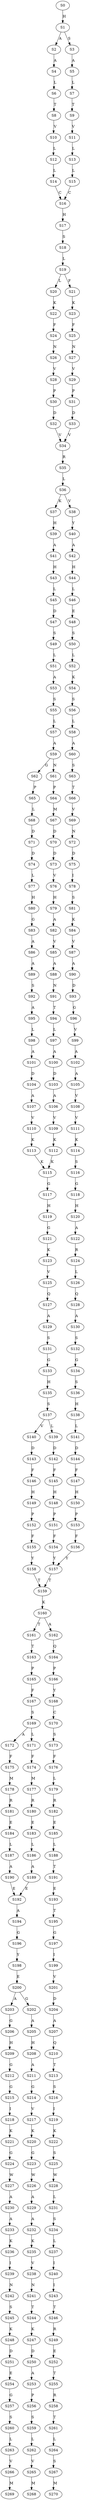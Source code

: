 strict digraph  {
	S0 -> S1 [ label = H ];
	S1 -> S2 [ label = A ];
	S1 -> S3 [ label = S ];
	S2 -> S4 [ label = A ];
	S3 -> S5 [ label = A ];
	S4 -> S6 [ label = L ];
	S5 -> S7 [ label = L ];
	S6 -> S8 [ label = T ];
	S7 -> S9 [ label = T ];
	S8 -> S10 [ label = V ];
	S9 -> S11 [ label = V ];
	S10 -> S12 [ label = L ];
	S11 -> S13 [ label = L ];
	S12 -> S14 [ label = L ];
	S13 -> S15 [ label = L ];
	S14 -> S16 [ label = C ];
	S15 -> S16 [ label = C ];
	S16 -> S17 [ label = H ];
	S17 -> S18 [ label = S ];
	S18 -> S19 [ label = L ];
	S19 -> S20 [ label = L ];
	S19 -> S21 [ label = F ];
	S20 -> S22 [ label = K ];
	S21 -> S23 [ label = K ];
	S22 -> S24 [ label = F ];
	S23 -> S25 [ label = F ];
	S24 -> S26 [ label = N ];
	S25 -> S27 [ label = N ];
	S26 -> S28 [ label = V ];
	S27 -> S29 [ label = V ];
	S28 -> S30 [ label = P ];
	S29 -> S31 [ label = P ];
	S30 -> S32 [ label = D ];
	S31 -> S33 [ label = D ];
	S32 -> S34 [ label = V ];
	S33 -> S34 [ label = V ];
	S34 -> S35 [ label = R ];
	S35 -> S36 [ label = L ];
	S36 -> S37 [ label = K ];
	S36 -> S38 [ label = V ];
	S37 -> S39 [ label = H ];
	S38 -> S40 [ label = Y ];
	S39 -> S41 [ label = A ];
	S40 -> S42 [ label = A ];
	S41 -> S43 [ label = H ];
	S42 -> S44 [ label = H ];
	S43 -> S45 [ label = L ];
	S44 -> S46 [ label = L ];
	S45 -> S47 [ label = D ];
	S46 -> S48 [ label = E ];
	S47 -> S49 [ label = S ];
	S48 -> S50 [ label = S ];
	S49 -> S51 [ label = L ];
	S50 -> S52 [ label = L ];
	S51 -> S53 [ label = A ];
	S52 -> S54 [ label = K ];
	S53 -> S55 [ label = S ];
	S54 -> S56 [ label = S ];
	S55 -> S57 [ label = L ];
	S56 -> S58 [ label = L ];
	S57 -> S59 [ label = A ];
	S58 -> S60 [ label = A ];
	S59 -> S61 [ label = N ];
	S59 -> S62 [ label = G ];
	S60 -> S63 [ label = S ];
	S61 -> S64 [ label = P ];
	S62 -> S65 [ label = P ];
	S63 -> S66 [ label = T ];
	S64 -> S67 [ label = M ];
	S65 -> S68 [ label = L ];
	S66 -> S69 [ label = V ];
	S67 -> S70 [ label = D ];
	S68 -> S71 [ label = D ];
	S69 -> S72 [ label = N ];
	S70 -> S73 [ label = D ];
	S71 -> S74 [ label = D ];
	S72 -> S75 [ label = D ];
	S73 -> S76 [ label = V ];
	S74 -> S77 [ label = L ];
	S75 -> S78 [ label = I ];
	S76 -> S79 [ label = H ];
	S77 -> S80 [ label = H ];
	S78 -> S81 [ label = S ];
	S79 -> S82 [ label = A ];
	S80 -> S83 [ label = G ];
	S81 -> S84 [ label = K ];
	S82 -> S85 [ label = V ];
	S83 -> S86 [ label = A ];
	S84 -> S87 [ label = V ];
	S85 -> S88 [ label = A ];
	S86 -> S89 [ label = A ];
	S87 -> S90 [ label = A ];
	S88 -> S91 [ label = N ];
	S89 -> S92 [ label = S ];
	S90 -> S93 [ label = D ];
	S91 -> S94 [ label = T ];
	S92 -> S95 [ label = A ];
	S93 -> S96 [ label = G ];
	S94 -> S97 [ label = L ];
	S95 -> S98 [ label = L ];
	S96 -> S99 [ label = V ];
	S97 -> S100 [ label = A ];
	S98 -> S101 [ label = A ];
	S99 -> S102 [ label = A ];
	S100 -> S103 [ label = D ];
	S101 -> S104 [ label = D ];
	S102 -> S105 [ label = A ];
	S103 -> S106 [ label = A ];
	S104 -> S107 [ label = A ];
	S105 -> S108 [ label = V ];
	S106 -> S109 [ label = V ];
	S107 -> S110 [ label = V ];
	S108 -> S111 [ label = V ];
	S109 -> S112 [ label = K ];
	S110 -> S113 [ label = K ];
	S111 -> S114 [ label = K ];
	S112 -> S115 [ label = K ];
	S113 -> S115 [ label = K ];
	S114 -> S116 [ label = S ];
	S115 -> S117 [ label = G ];
	S116 -> S118 [ label = G ];
	S117 -> S119 [ label = H ];
	S118 -> S120 [ label = H ];
	S119 -> S121 [ label = G ];
	S120 -> S122 [ label = A ];
	S121 -> S123 [ label = K ];
	S122 -> S124 [ label = R ];
	S123 -> S125 [ label = V ];
	S124 -> S126 [ label = L ];
	S125 -> S127 [ label = Q ];
	S126 -> S128 [ label = Q ];
	S127 -> S129 [ label = A ];
	S128 -> S130 [ label = A ];
	S129 -> S131 [ label = S ];
	S130 -> S132 [ label = S ];
	S131 -> S133 [ label = G ];
	S132 -> S134 [ label = G ];
	S133 -> S135 [ label = H ];
	S134 -> S136 [ label = S ];
	S135 -> S137 [ label = S ];
	S136 -> S138 [ label = H ];
	S137 -> S139 [ label = L ];
	S137 -> S140 [ label = V ];
	S138 -> S141 [ label = L ];
	S139 -> S142 [ label = D ];
	S140 -> S143 [ label = D ];
	S141 -> S144 [ label = D ];
	S142 -> S145 [ label = F ];
	S143 -> S146 [ label = F ];
	S144 -> S147 [ label = F ];
	S145 -> S148 [ label = H ];
	S146 -> S149 [ label = H ];
	S147 -> S150 [ label = H ];
	S148 -> S151 [ label = P ];
	S149 -> S152 [ label = P ];
	S150 -> S153 [ label = P ];
	S151 -> S154 [ label = F ];
	S152 -> S155 [ label = F ];
	S153 -> S156 [ label = F ];
	S154 -> S157 [ label = Y ];
	S155 -> S158 [ label = Y ];
	S156 -> S157 [ label = Y ];
	S157 -> S159 [ label = T ];
	S158 -> S159 [ label = T ];
	S159 -> S160 [ label = K ];
	S160 -> S161 [ label = T ];
	S160 -> S162 [ label = A ];
	S161 -> S163 [ label = T ];
	S162 -> S164 [ label = Q ];
	S163 -> S165 [ label = P ];
	S164 -> S166 [ label = P ];
	S165 -> S167 [ label = F ];
	S166 -> S168 [ label = Y ];
	S167 -> S169 [ label = S ];
	S168 -> S170 [ label = C ];
	S169 -> S171 [ label = L ];
	S169 -> S172 [ label = A ];
	S170 -> S173 [ label = S ];
	S171 -> S174 [ label = F ];
	S172 -> S175 [ label = F ];
	S173 -> S176 [ label = F ];
	S174 -> S177 [ label = M ];
	S175 -> S178 [ label = M ];
	S176 -> S179 [ label = L ];
	S177 -> S180 [ label = R ];
	S178 -> S181 [ label = R ];
	S179 -> S182 [ label = R ];
	S180 -> S183 [ label = E ];
	S181 -> S184 [ label = E ];
	S182 -> S185 [ label = E ];
	S183 -> S186 [ label = L ];
	S184 -> S187 [ label = L ];
	S185 -> S188 [ label = L ];
	S186 -> S189 [ label = A ];
	S187 -> S190 [ label = A ];
	S188 -> S191 [ label = T ];
	S189 -> S192 [ label = E ];
	S190 -> S192 [ label = E ];
	S191 -> S193 [ label = E ];
	S192 -> S194 [ label = A ];
	S193 -> S195 [ label = T ];
	S194 -> S196 [ label = G ];
	S195 -> S197 [ label = G ];
	S196 -> S198 [ label = Y ];
	S197 -> S199 [ label = I ];
	S198 -> S200 [ label = E ];
	S199 -> S201 [ label = V ];
	S200 -> S202 [ label = G ];
	S200 -> S203 [ label = A ];
	S201 -> S204 [ label = D ];
	S202 -> S205 [ label = A ];
	S203 -> S206 [ label = G ];
	S204 -> S207 [ label = A ];
	S205 -> S208 [ label = H ];
	S206 -> S209 [ label = H ];
	S207 -> S210 [ label = Q ];
	S208 -> S211 [ label = A ];
	S209 -> S212 [ label = G ];
	S210 -> S213 [ label = T ];
	S211 -> S214 [ label = G ];
	S212 -> S215 [ label = G ];
	S213 -> S216 [ label = S ];
	S214 -> S217 [ label = V ];
	S215 -> S218 [ label = I ];
	S216 -> S219 [ label = I ];
	S217 -> S220 [ label = K ];
	S218 -> S221 [ label = K ];
	S219 -> S222 [ label = K ];
	S220 -> S223 [ label = G ];
	S221 -> S224 [ label = G ];
	S222 -> S225 [ label = S ];
	S223 -> S226 [ label = W ];
	S224 -> S227 [ label = W ];
	S225 -> S228 [ label = W ];
	S226 -> S229 [ label = A ];
	S227 -> S230 [ label = A ];
	S228 -> S231 [ label = L ];
	S229 -> S232 [ label = A ];
	S230 -> S233 [ label = A ];
	S231 -> S234 [ label = S ];
	S232 -> S235 [ label = K ];
	S233 -> S236 [ label = K ];
	S234 -> S237 [ label = L ];
	S235 -> S238 [ label = V ];
	S236 -> S239 [ label = I ];
	S237 -> S240 [ label = I ];
	S238 -> S241 [ label = N ];
	S239 -> S242 [ label = N ];
	S240 -> S243 [ label = I ];
	S241 -> S244 [ label = T ];
	S242 -> S245 [ label = S ];
	S243 -> S246 [ label = T ];
	S244 -> S247 [ label = K ];
	S245 -> S248 [ label = K ];
	S246 -> S249 [ label = R ];
	S247 -> S250 [ label = D ];
	S248 -> S251 [ label = D ];
	S249 -> S252 [ label = E ];
	S250 -> S253 [ label = A ];
	S251 -> S254 [ label = E ];
	S252 -> S255 [ label = T ];
	S253 -> S256 [ label = P ];
	S254 -> S257 [ label = G ];
	S255 -> S258 [ label = R ];
	S256 -> S259 [ label = S ];
	S257 -> S260 [ label = S ];
	S258 -> S261 [ label = T ];
	S259 -> S262 [ label = L ];
	S260 -> S263 [ label = L ];
	S261 -> S264 [ label = L ];
	S262 -> S265 [ label = V ];
	S263 -> S266 [ label = V ];
	S264 -> S267 [ label = S ];
	S265 -> S268 [ label = M ];
	S266 -> S269 [ label = M ];
	S267 -> S270 [ label = M ];
}
